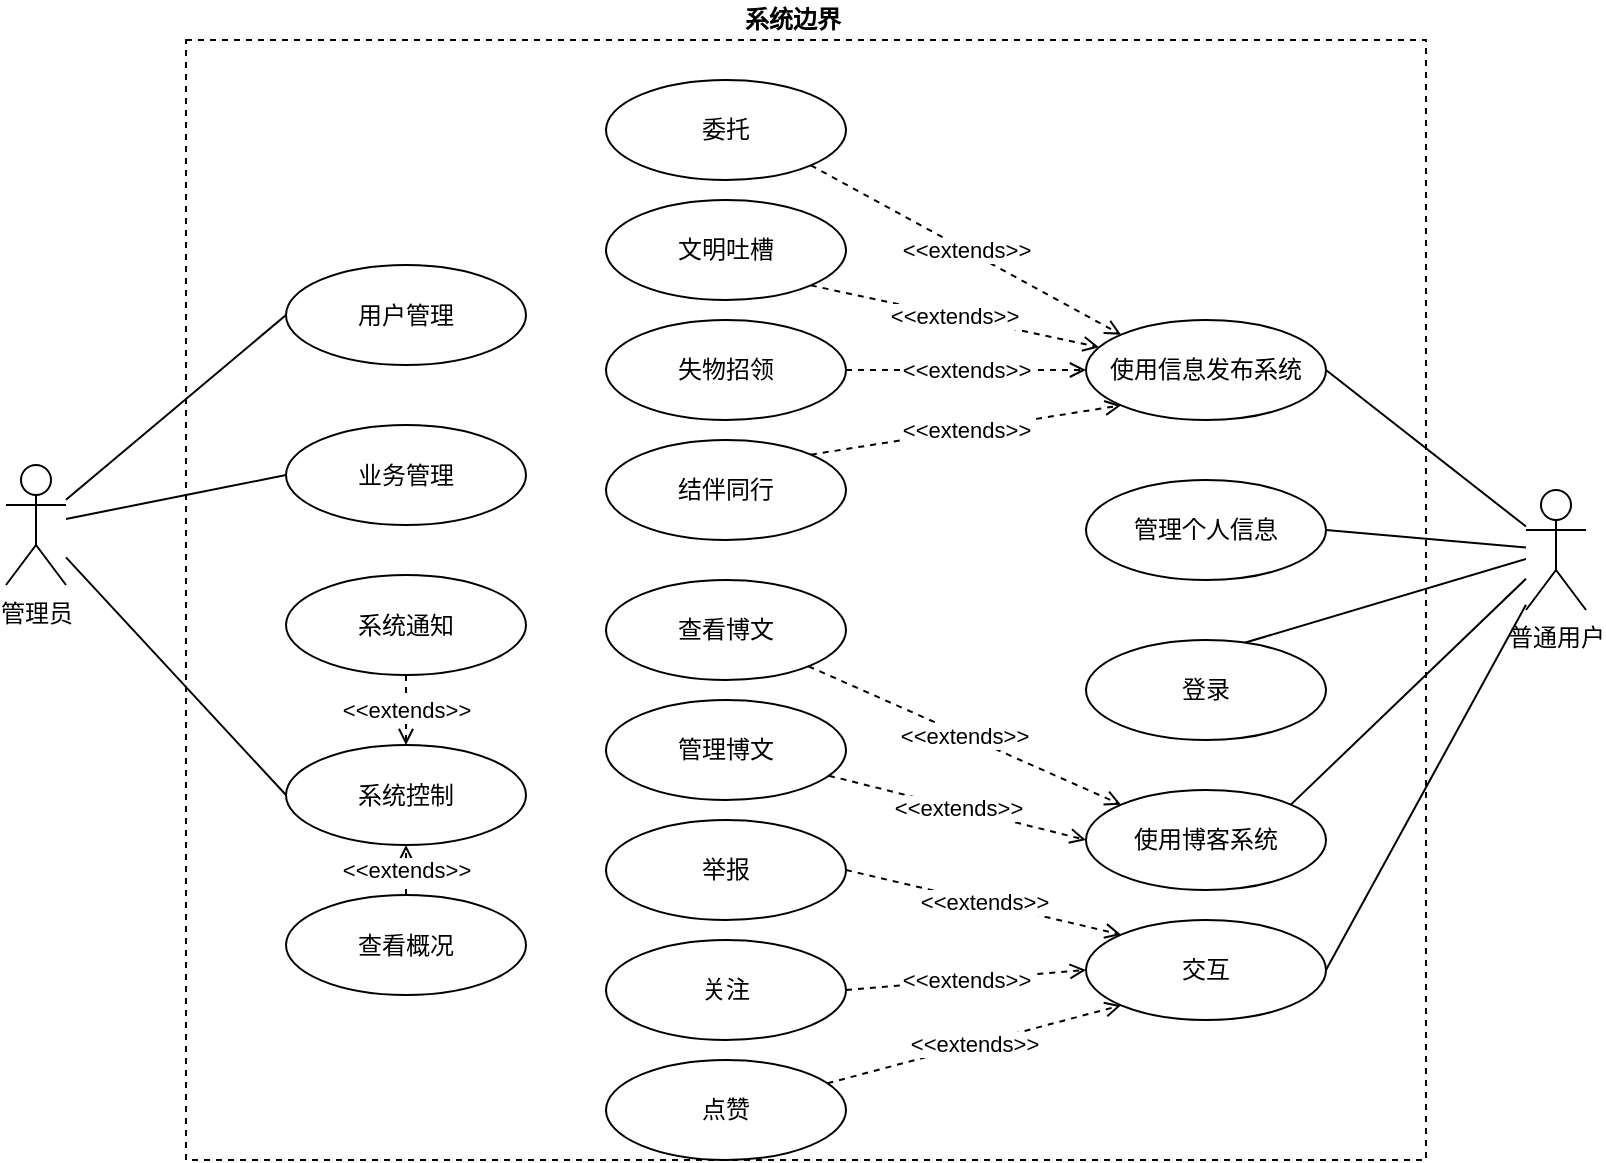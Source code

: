 <mxfile version="13.7.3" type="device"><diagram id="Vjd0abOJ2Q2aygebZt3o" name="第 1 页"><mxGraphModel dx="1864" dy="609" grid="1" gridSize="10" guides="1" tooltips="1" connect="1" arrows="1" fold="1" page="1" pageScale="1" pageWidth="827" pageHeight="1169" math="0" shadow="0"><root><mxCell id="0"/><mxCell id="1" parent="0"/><mxCell id="bPqr9qUfLWW3jgp4fqnm-1" value="" style="rounded=0;whiteSpace=wrap;html=1;dashed=1;" vertex="1" parent="1"><mxGeometry x="-730" y="540" width="620" height="560" as="geometry"/></mxCell><mxCell id="AtImOzs82NNfOluVvW1W-23" style="edgeStyle=none;rounded=0;orthogonalLoop=1;jettySize=auto;html=1;entryX=0;entryY=0.5;entryDx=0;entryDy=0;startArrow=none;startFill=0;endArrow=none;endFill=0;" parent="1" source="AtImOzs82NNfOluVvW1W-1" target="AtImOzs82NNfOluVvW1W-13" edge="1"><mxGeometry relative="1" as="geometry"/></mxCell><mxCell id="AtImOzs82NNfOluVvW1W-24" style="edgeStyle=none;rounded=0;orthogonalLoop=1;jettySize=auto;html=1;entryX=1;entryY=0.5;entryDx=0;entryDy=0;startArrow=none;startFill=0;endArrow=none;endFill=0;" parent="1" source="AtImOzs82NNfOluVvW1W-1" target="AtImOzs82NNfOluVvW1W-14" edge="1"><mxGeometry relative="1" as="geometry"/></mxCell><mxCell id="AtImOzs82NNfOluVvW1W-25" style="edgeStyle=none;rounded=0;orthogonalLoop=1;jettySize=auto;html=1;entryX=1;entryY=0.5;entryDx=0;entryDy=0;startArrow=none;startFill=0;endArrow=none;endFill=0;" parent="1" source="AtImOzs82NNfOluVvW1W-1" target="AtImOzs82NNfOluVvW1W-15" edge="1"><mxGeometry relative="1" as="geometry"/></mxCell><mxCell id="AtImOzs82NNfOluVvW1W-27" style="edgeStyle=none;rounded=0;orthogonalLoop=1;jettySize=auto;html=1;entryX=1;entryY=0;entryDx=0;entryDy=0;startArrow=none;startFill=0;endArrow=none;endFill=0;" parent="1" source="AtImOzs82NNfOluVvW1W-1" target="AtImOzs82NNfOluVvW1W-17" edge="1"><mxGeometry relative="1" as="geometry"/></mxCell><mxCell id="AtImOzs82NNfOluVvW1W-28" style="edgeStyle=none;rounded=0;orthogonalLoop=1;jettySize=auto;html=1;entryX=1;entryY=0.5;entryDx=0;entryDy=0;startArrow=none;startFill=0;endArrow=none;endFill=0;" parent="1" source="AtImOzs82NNfOluVvW1W-1" target="AtImOzs82NNfOluVvW1W-18" edge="1"><mxGeometry relative="1" as="geometry"/></mxCell><mxCell id="AtImOzs82NNfOluVvW1W-1" value="普通用户" style="shape=umlActor;verticalLabelPosition=bottom;verticalAlign=top;html=1;outlineConnect=0;" parent="1" vertex="1"><mxGeometry x="-60" y="765" width="30" height="60" as="geometry"/></mxCell><mxCell id="AtImOzs82NNfOluVvW1W-7" style="rounded=0;orthogonalLoop=1;jettySize=auto;html=1;entryX=0;entryY=0.5;entryDx=0;entryDy=0;endArrow=none;endFill=0;" parent="1" source="AtImOzs82NNfOluVvW1W-2" target="AtImOzs82NNfOluVvW1W-4" edge="1"><mxGeometry relative="1" as="geometry"/></mxCell><mxCell id="AtImOzs82NNfOluVvW1W-8" style="edgeStyle=none;rounded=0;orthogonalLoop=1;jettySize=auto;html=1;entryX=0;entryY=0.5;entryDx=0;entryDy=0;endArrow=none;endFill=0;" parent="1" source="AtImOzs82NNfOluVvW1W-2" target="AtImOzs82NNfOluVvW1W-5" edge="1"><mxGeometry relative="1" as="geometry"/></mxCell><mxCell id="AtImOzs82NNfOluVvW1W-9" style="edgeStyle=none;rounded=0;orthogonalLoop=1;jettySize=auto;html=1;entryX=0;entryY=0.5;entryDx=0;entryDy=0;endArrow=none;endFill=0;" parent="1" source="AtImOzs82NNfOluVvW1W-2" target="AtImOzs82NNfOluVvW1W-6" edge="1"><mxGeometry relative="1" as="geometry"/></mxCell><mxCell id="AtImOzs82NNfOluVvW1W-2" value="管理员" style="shape=umlActor;verticalLabelPosition=bottom;verticalAlign=top;html=1;outlineConnect=0;" parent="1" vertex="1"><mxGeometry x="-820" y="752.5" width="30" height="60" as="geometry"/></mxCell><mxCell id="AtImOzs82NNfOluVvW1W-4" value="用户管理" style="ellipse;whiteSpace=wrap;html=1;" parent="1" vertex="1"><mxGeometry x="-680" y="652.5" width="120" height="50" as="geometry"/></mxCell><mxCell id="AtImOzs82NNfOluVvW1W-5" value="业务管理" style="ellipse;whiteSpace=wrap;html=1;" parent="1" vertex="1"><mxGeometry x="-680" y="732.5" width="120" height="50" as="geometry"/></mxCell><mxCell id="AtImOzs82NNfOluVvW1W-6" value="系统控制" style="ellipse;whiteSpace=wrap;html=1;" parent="1" vertex="1"><mxGeometry x="-680" y="892.5" width="120" height="50" as="geometry"/></mxCell><mxCell id="AtImOzs82NNfOluVvW1W-13" value="登录" style="ellipse;whiteSpace=wrap;html=1;" parent="1" vertex="1"><mxGeometry x="-280" y="840" width="120" height="50" as="geometry"/></mxCell><mxCell id="AtImOzs82NNfOluVvW1W-14" value="管理个人信息" style="ellipse;whiteSpace=wrap;html=1;" parent="1" vertex="1"><mxGeometry x="-280" y="760" width="120" height="50" as="geometry"/></mxCell><mxCell id="AtImOzs82NNfOluVvW1W-15" value="交互" style="ellipse;whiteSpace=wrap;html=1;" parent="1" vertex="1"><mxGeometry x="-280" y="980" width="120" height="50" as="geometry"/></mxCell><mxCell id="AtImOzs82NNfOluVvW1W-17" value="使用博客系统" style="ellipse;whiteSpace=wrap;html=1;" parent="1" vertex="1"><mxGeometry x="-280" y="915" width="120" height="50" as="geometry"/></mxCell><mxCell id="AtImOzs82NNfOluVvW1W-18" value="使用信息发布系统" style="ellipse;whiteSpace=wrap;html=1;" parent="1" vertex="1"><mxGeometry x="-280" y="680" width="120" height="50" as="geometry"/></mxCell><mxCell id="AtImOzs82NNfOluVvW1W-21" value="&amp;lt;&amp;lt;extends&amp;gt;&amp;gt;" style="edgeStyle=none;rounded=0;orthogonalLoop=1;jettySize=auto;html=1;entryX=0;entryY=0;entryDx=0;entryDy=0;endArrow=open;endFill=0;dashed=1;startArrow=none;startFill=0;" parent="1" source="AtImOzs82NNfOluVvW1W-19" target="AtImOzs82NNfOluVvW1W-17" edge="1"><mxGeometry relative="1" as="geometry"/></mxCell><mxCell id="AtImOzs82NNfOluVvW1W-19" value="查看博文" style="ellipse;whiteSpace=wrap;html=1;" parent="1" vertex="1"><mxGeometry x="-520" y="810" width="120" height="50" as="geometry"/></mxCell><mxCell id="AtImOzs82NNfOluVvW1W-22" value="&amp;lt;&amp;lt;extends&amp;gt;&amp;gt;" style="edgeStyle=none;rounded=0;orthogonalLoop=1;jettySize=auto;html=1;entryX=0;entryY=0.5;entryDx=0;entryDy=0;endArrow=open;endFill=0;dashed=1;startArrow=none;startFill=0;" parent="1" source="AtImOzs82NNfOluVvW1W-20" target="AtImOzs82NNfOluVvW1W-17" edge="1"><mxGeometry relative="1" as="geometry"/></mxCell><mxCell id="AtImOzs82NNfOluVvW1W-20" value="管理博文" style="ellipse;whiteSpace=wrap;html=1;" parent="1" vertex="1"><mxGeometry x="-520" y="870" width="120" height="50" as="geometry"/></mxCell><mxCell id="AtImOzs82NNfOluVvW1W-34" value="&amp;lt;&amp;lt;extends&amp;gt;&amp;gt;" style="edgeStyle=none;rounded=0;orthogonalLoop=1;jettySize=auto;html=1;exitX=1;exitY=0.5;exitDx=0;exitDy=0;entryX=0;entryY=0;entryDx=0;entryDy=0;startArrow=none;startFill=0;endArrow=open;endFill=0;dashed=1;" parent="1" source="AtImOzs82NNfOluVvW1W-31" target="AtImOzs82NNfOluVvW1W-15" edge="1"><mxGeometry relative="1" as="geometry"/></mxCell><mxCell id="AtImOzs82NNfOluVvW1W-31" value="举报" style="ellipse;whiteSpace=wrap;html=1;" parent="1" vertex="1"><mxGeometry x="-520" y="930" width="120" height="50" as="geometry"/></mxCell><mxCell id="AtImOzs82NNfOluVvW1W-35" value="&amp;lt;&amp;lt;extends&amp;gt;&amp;gt;" style="edgeStyle=none;rounded=0;orthogonalLoop=1;jettySize=auto;html=1;exitX=1;exitY=0.5;exitDx=0;exitDy=0;entryX=0;entryY=0.5;entryDx=0;entryDy=0;startArrow=none;startFill=0;endArrow=open;endFill=0;dashed=1;" parent="1" source="AtImOzs82NNfOluVvW1W-32" target="AtImOzs82NNfOluVvW1W-15" edge="1"><mxGeometry relative="1" as="geometry"/></mxCell><mxCell id="AtImOzs82NNfOluVvW1W-32" value="关注" style="ellipse;whiteSpace=wrap;html=1;" parent="1" vertex="1"><mxGeometry x="-520" y="990" width="120" height="50" as="geometry"/></mxCell><mxCell id="AtImOzs82NNfOluVvW1W-36" value="&amp;lt;&amp;lt;extends&amp;gt;&amp;gt;" style="edgeStyle=none;rounded=0;orthogonalLoop=1;jettySize=auto;html=1;entryX=0;entryY=1;entryDx=0;entryDy=0;startArrow=none;startFill=0;endArrow=open;endFill=0;dashed=1;" parent="1" source="AtImOzs82NNfOluVvW1W-33" target="AtImOzs82NNfOluVvW1W-15" edge="1"><mxGeometry relative="1" as="geometry"/></mxCell><mxCell id="AtImOzs82NNfOluVvW1W-33" value="点赞" style="ellipse;whiteSpace=wrap;html=1;" parent="1" vertex="1"><mxGeometry x="-520" y="1050" width="120" height="50" as="geometry"/></mxCell><mxCell id="AtImOzs82NNfOluVvW1W-43" value="&amp;lt;&amp;lt;extends&amp;gt;&amp;gt;" style="edgeStyle=none;rounded=0;orthogonalLoop=1;jettySize=auto;html=1;exitX=1;exitY=1;exitDx=0;exitDy=0;entryX=0;entryY=0;entryDx=0;entryDy=0;startArrow=none;startFill=0;endArrow=open;endFill=0;dashed=1;" parent="1" source="AtImOzs82NNfOluVvW1W-38" target="AtImOzs82NNfOluVvW1W-18" edge="1"><mxGeometry relative="1" as="geometry"/></mxCell><mxCell id="AtImOzs82NNfOluVvW1W-38" value="委托" style="ellipse;whiteSpace=wrap;html=1;" parent="1" vertex="1"><mxGeometry x="-520" y="560" width="120" height="50" as="geometry"/></mxCell><mxCell id="AtImOzs82NNfOluVvW1W-45" value="&amp;lt;&amp;lt;extends&amp;gt;&amp;gt;" style="edgeStyle=none;rounded=0;orthogonalLoop=1;jettySize=auto;html=1;exitX=1;exitY=1;exitDx=0;exitDy=0;startArrow=none;startFill=0;endArrow=open;endFill=0;dashed=1;" parent="1" source="AtImOzs82NNfOluVvW1W-40" target="AtImOzs82NNfOluVvW1W-18" edge="1"><mxGeometry relative="1" as="geometry"/></mxCell><mxCell id="AtImOzs82NNfOluVvW1W-40" value="文明吐槽" style="ellipse;whiteSpace=wrap;html=1;" parent="1" vertex="1"><mxGeometry x="-520" y="620" width="120" height="50" as="geometry"/></mxCell><mxCell id="AtImOzs82NNfOluVvW1W-46" value="&amp;lt;&amp;lt;extends&amp;gt;&amp;gt;" style="edgeStyle=none;rounded=0;orthogonalLoop=1;jettySize=auto;html=1;exitX=1;exitY=0.5;exitDx=0;exitDy=0;startArrow=none;startFill=0;endArrow=open;endFill=0;entryX=0;entryY=0.5;entryDx=0;entryDy=0;dashed=1;" parent="1" source="AtImOzs82NNfOluVvW1W-41" target="AtImOzs82NNfOluVvW1W-18" edge="1"><mxGeometry relative="1" as="geometry"><mxPoint x="90" y="888" as="targetPoint"/></mxGeometry></mxCell><mxCell id="AtImOzs82NNfOluVvW1W-41" value="失物招领" style="ellipse;whiteSpace=wrap;html=1;" parent="1" vertex="1"><mxGeometry x="-520" y="680" width="120" height="50" as="geometry"/></mxCell><mxCell id="AtImOzs82NNfOluVvW1W-47" value="&amp;lt;&amp;lt;extends&amp;gt;&amp;gt;" style="edgeStyle=none;rounded=0;orthogonalLoop=1;jettySize=auto;html=1;exitX=1;exitY=0;exitDx=0;exitDy=0;entryX=0;entryY=1;entryDx=0;entryDy=0;startArrow=none;startFill=0;endArrow=open;endFill=0;dashed=1;" parent="1" source="AtImOzs82NNfOluVvW1W-42" target="AtImOzs82NNfOluVvW1W-18" edge="1"><mxGeometry relative="1" as="geometry"/></mxCell><mxCell id="AtImOzs82NNfOluVvW1W-42" value="结伴同行" style="ellipse;whiteSpace=wrap;html=1;" parent="1" vertex="1"><mxGeometry x="-520" y="740" width="120" height="50" as="geometry"/></mxCell><mxCell id="geFwhKZHy0LnG8VpDeGM-5" value="&amp;lt;&amp;lt;extends&amp;gt;&amp;gt;" style="edgeStyle=none;rounded=0;orthogonalLoop=1;jettySize=auto;html=1;exitX=0.5;exitY=0;exitDx=0;exitDy=0;entryX=0.5;entryY=1;entryDx=0;entryDy=0;dashed=1;endArrow=open;endFill=0;" parent="1" source="geFwhKZHy0LnG8VpDeGM-1" target="AtImOzs82NNfOluVvW1W-6" edge="1"><mxGeometry relative="1" as="geometry"/></mxCell><mxCell id="geFwhKZHy0LnG8VpDeGM-1" value="查看概况" style="ellipse;whiteSpace=wrap;html=1;" parent="1" vertex="1"><mxGeometry x="-680" y="967.5" width="120" height="50" as="geometry"/></mxCell><mxCell id="geFwhKZHy0LnG8VpDeGM-3" value="&amp;lt;&amp;lt;extends&amp;gt;&amp;gt;" style="rounded=0;orthogonalLoop=1;jettySize=auto;html=1;entryX=0.5;entryY=0;entryDx=0;entryDy=0;endArrow=open;endFill=0;dashed=1;" parent="1" source="geFwhKZHy0LnG8VpDeGM-2" target="AtImOzs82NNfOluVvW1W-6" edge="1"><mxGeometry relative="1" as="geometry"/></mxCell><mxCell id="geFwhKZHy0LnG8VpDeGM-2" value="系统通知" style="ellipse;whiteSpace=wrap;html=1;" parent="1" vertex="1"><mxGeometry x="-680" y="807.5" width="120" height="50" as="geometry"/></mxCell><mxCell id="bPqr9qUfLWW3jgp4fqnm-2" value="系统边界" style="text;html=1;strokeColor=none;fillColor=none;align=center;verticalAlign=middle;whiteSpace=wrap;rounded=0;dashed=1;fontStyle=1" vertex="1" parent="1"><mxGeometry x="-453" y="520" width="53" height="20" as="geometry"/></mxCell></root></mxGraphModel></diagram></mxfile>
